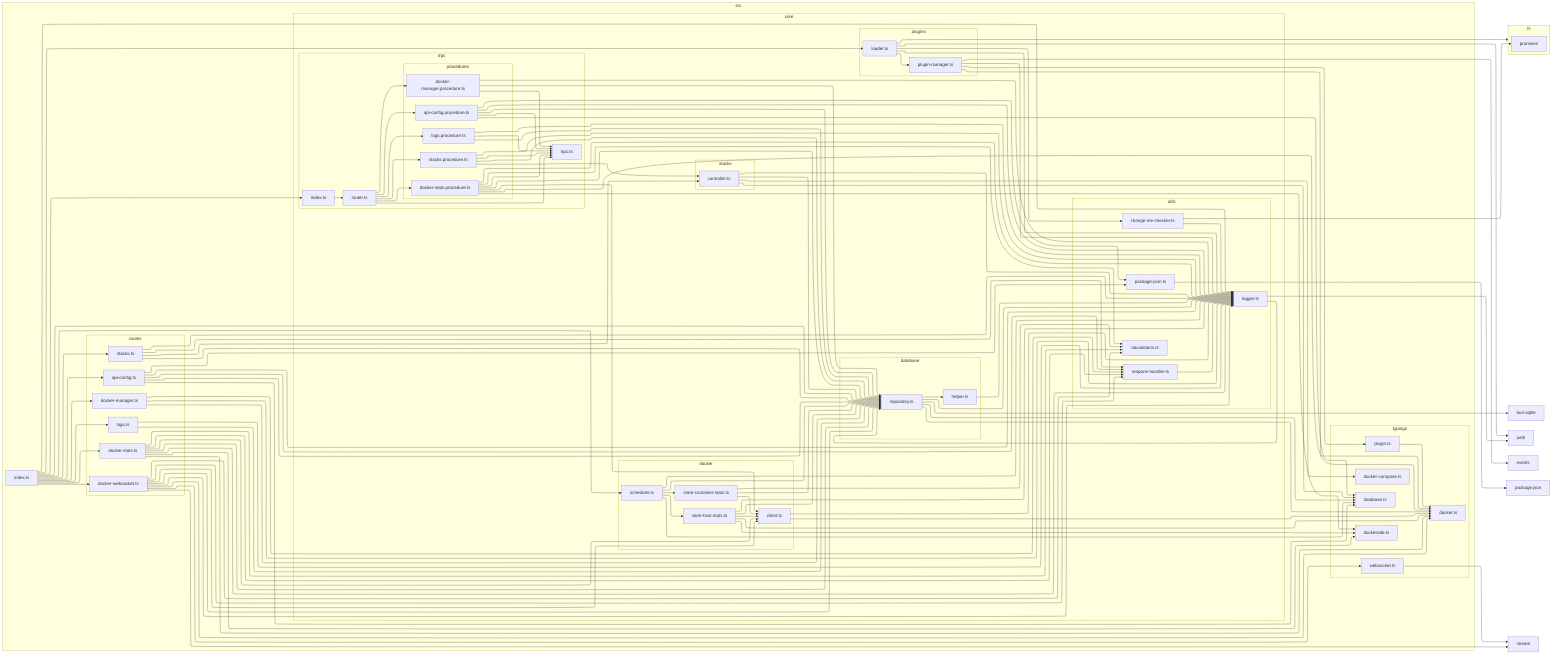 ---
config:
    flowchart:
        defaultRenderer: elk
---

flowchart LR

subgraph 0["src"]
1["index.ts"]
subgraph 2["routes"]
3["stacks.ts"]
1A["api-config.ts"]
1B["docker-manager.ts"]
1C["docker-stats.ts"]
1D["docker-websocket.ts"]
1G["logs.ts"]
end
subgraph 4["core"]
subgraph 5["database"]
6["repository.ts"]
8["helper.ts"]
end
subgraph 9["utils"]
A["logger.ts"]
I["respone-handler.ts"]
P["calculations.ts"]
T["change-me-checker.ts"]
14["package-json.ts"]
end
subgraph F["stacks"]
G["controller.ts"]
end
subgraph J["docker"]
K["scheduler.ts"]
L["store-host-stats.ts"]
M["client.ts"]
O["store-container-stats.ts"]
end
subgraph Q["plugins"]
R["loader.ts"]
V["plugin-manager.ts"]
end
subgraph Y["trpc"]
Z["index.ts"]
10["router.ts"]
subgraph 11["procedures"]
12["api-config.procedure.ts"]
16["docker-manager.procedure.ts"]
17["docker-stats.procedure.ts"]
18["logs.procedure.ts"]
19["stacks.procedure.ts"]
end
13["trpc.ts"]
end
end
subgraph C["typings"]
D["database.ts"]
E["docker.ts"]
H["docker-compose.ts"]
N["dockerode.ts"]
X["plugin.ts"]
1F["websocket.ts"]
end
end
7["bun:sqlite"]
B["path"]
subgraph S["fs"]
U["promises"]
end
W["events"]
15["package.json"]
1E["stream"]
1-->3
1-->6
1-->K
1-->R
1-->Z
1-->A
1-->1A
1-->1B
1-->1C
1-->1D
1-->1G
3-->6
3-->G
3-->A
3-->I
6-->8
6-->A
6-->D
6-->E
6-->7
8-->A
A-->6
A-->B
G-->6
G-->A
G-->D
G-->H
I-->A
K-->6
K-->L
K-->O
K-->A
K-->D
L-->6
L-->M
L-->A
L-->E
L-->N
M-->A
M-->E
O-->6
O-->M
O-->P
R-->T
R-->A
R-->V
R-->S
R-->B
T-->A
T-->U
V-->A
V-->E
V-->X
V-->W
X-->E
Z-->10
10-->12
10-->16
10-->17
10-->18
10-->19
10-->13
12-->13
12-->6
12-->A
12-->14
12-->D
14-->15
16-->13
16-->6
16-->A
17-->13
17-->6
17-->M
17-->P
17-->A
17-->E
17-->N
18-->13
18-->6
18-->A
19-->13
19-->6
19-->G
19-->A
1A-->6
1A-->A
1A-->14
1A-->I
1A-->D
1B-->6
1B-->A
1B-->I
1C-->6
1C-->M
1C-->P
1C-->A
1C-->I
1C-->E
1C-->N
1D-->6
1D-->M
1D-->P
1D-->A
1D-->I
1D-->E
1D-->1F
1D-->1E
1F-->1E
1G-->6
1G-->A